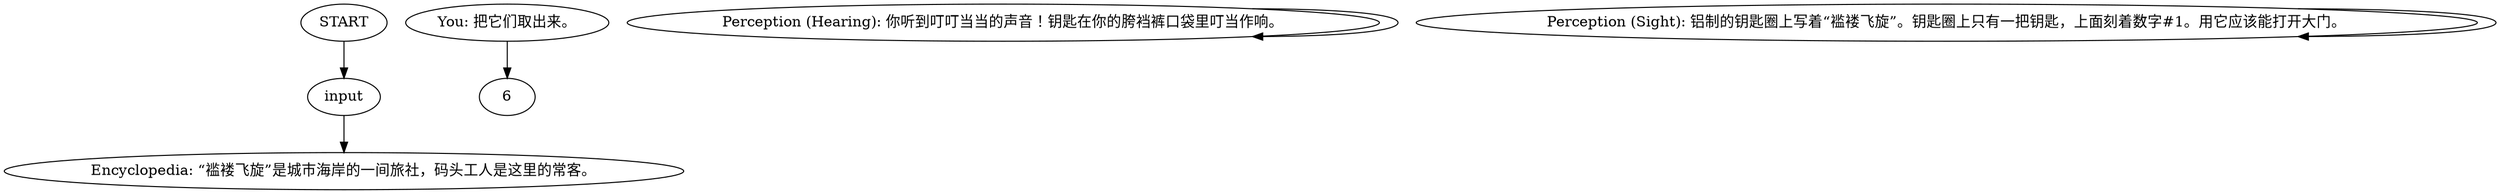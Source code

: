 # WHIRLING F2 ORB / dialogue pants
# These are your sleek pants. Put them on and find THE KEY to get out of your room.
# ==================================================
digraph G {
	  0 [label="START"];
	  1 [label="input"];
	  2 [label="You: 把它们取出来。"];
	  3 [label="Perception (Hearing): 你听到叮叮当当的声音！钥匙在你的胯裆裤口袋里叮当作响。"];
	  4 [label="Encyclopedia: “褴褛飞旋”是城市海岸的一间旅社，码头工人是这里的常客。"];
	  5 [label="Perception (Sight): 铝制的钥匙圈上写着“褴褛飞旋”。钥匙圈上只有一把钥匙，上面刻着数字#1。用它应该能打开大门。"];
	  0 -> 1
	  1 -> 4
	  2 -> 6
	  3 -> 3
	  5 -> 5
}

